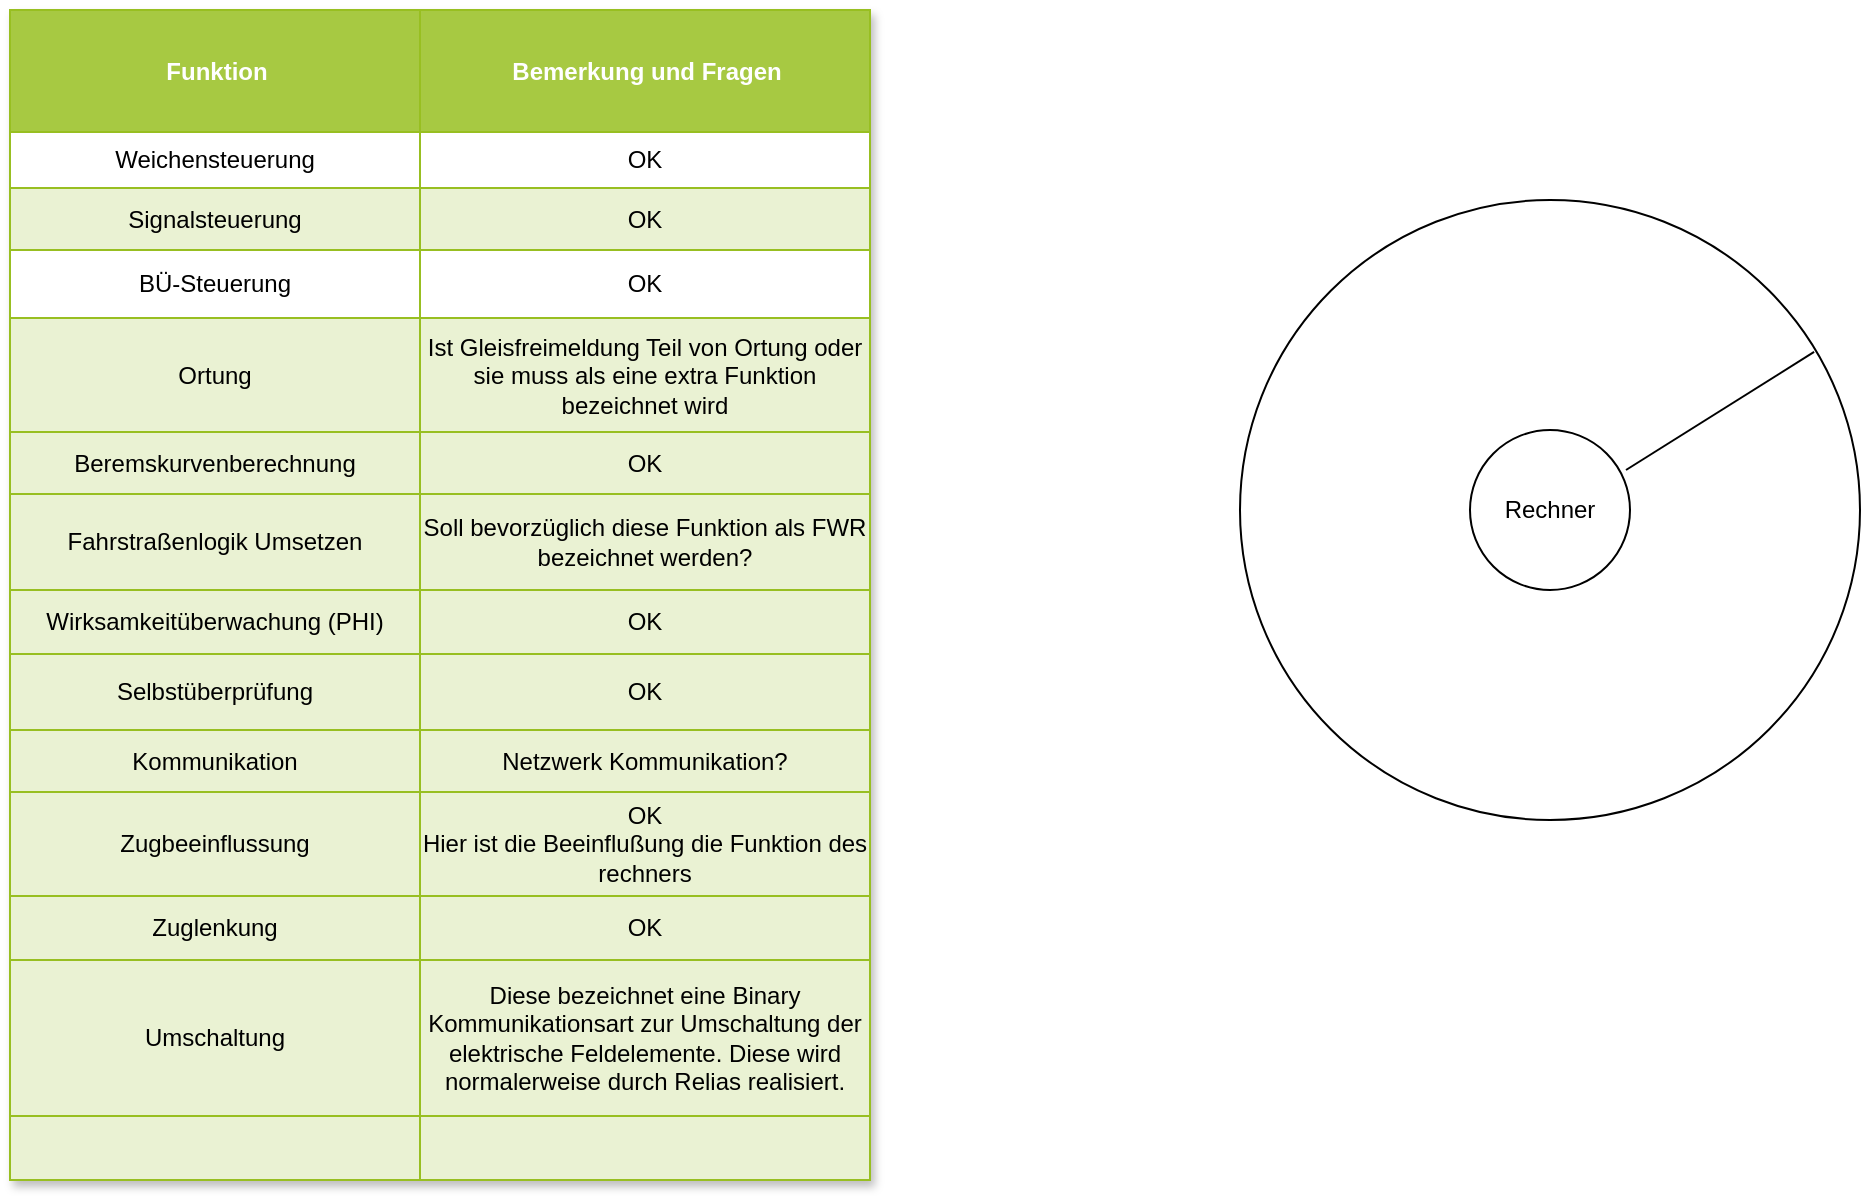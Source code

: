 <mxfile version="26.0.9">
  <diagram name="Seite-1" id="Cqu2_DT2XyQu_GxQIDPh">
    <mxGraphModel dx="2261" dy="678" grid="1" gridSize="10" guides="1" tooltips="1" connect="1" arrows="1" fold="1" page="1" pageScale="1" pageWidth="827" pageHeight="1169" math="0" shadow="0">
      <root>
        <mxCell id="0" />
        <mxCell id="1" parent="0" />
        <mxCell id="Ydsqb-Qnb-260qO9QYU7-2" value="" style="ellipse;whiteSpace=wrap;html=1;aspect=fixed;" parent="1" vertex="1">
          <mxGeometry x="405" y="165" width="310" height="310" as="geometry" />
        </mxCell>
        <mxCell id="Ydsqb-Qnb-260qO9QYU7-1" value="Rechner" style="ellipse;whiteSpace=wrap;html=1;aspect=fixed;shadow=0;" parent="1" vertex="1">
          <mxGeometry x="520" y="280" width="80" height="80" as="geometry" />
        </mxCell>
        <mxCell id="Ydsqb-Qnb-260qO9QYU7-3" value="" style="endArrow=none;html=1;rounded=0;exitX=0.975;exitY=0.25;exitDx=0;exitDy=0;exitPerimeter=0;entryX=0.926;entryY=0.245;entryDx=0;entryDy=0;entryPerimeter=0;" parent="1" source="Ydsqb-Qnb-260qO9QYU7-1" target="Ydsqb-Qnb-260qO9QYU7-2" edge="1">
          <mxGeometry width="50" height="50" relative="1" as="geometry">
            <mxPoint x="410" y="320" as="sourcePoint" />
            <mxPoint x="460" y="270" as="targetPoint" />
          </mxGeometry>
        </mxCell>
        <mxCell id="Ydsqb-Qnb-260qO9QYU7-4" value="Assets" style="childLayout=tableLayout;recursiveResize=0;strokeColor=#98bf21;fillColor=#A7C942;shadow=1;" parent="1" vertex="1">
          <mxGeometry x="-210" y="70" width="430" height="585" as="geometry" />
        </mxCell>
        <mxCell id="Ydsqb-Qnb-260qO9QYU7-5" style="shape=tableRow;horizontal=0;startSize=0;swimlaneHead=0;swimlaneBody=0;top=0;left=0;bottom=0;right=0;dropTarget=0;collapsible=0;recursiveResize=0;expand=0;fontStyle=0;strokeColor=inherit;fillColor=#ffffff;" parent="Ydsqb-Qnb-260qO9QYU7-4" vertex="1">
          <mxGeometry width="430" height="61" as="geometry" />
        </mxCell>
        <mxCell id="Ydsqb-Qnb-260qO9QYU7-6" value="Funktion" style="connectable=0;recursiveResize=0;strokeColor=inherit;fillColor=#A7C942;align=center;fontStyle=1;fontColor=#FFFFFF;html=1;" parent="Ydsqb-Qnb-260qO9QYU7-5" vertex="1">
          <mxGeometry width="205" height="61" as="geometry">
            <mxRectangle width="205" height="61" as="alternateBounds" />
          </mxGeometry>
        </mxCell>
        <mxCell id="Ydsqb-Qnb-260qO9QYU7-7" value="Bemerkung und Fragen" style="connectable=0;recursiveResize=0;strokeColor=inherit;fillColor=#A7C942;align=center;fontStyle=1;fontColor=#FFFFFF;html=1;" parent="Ydsqb-Qnb-260qO9QYU7-5" vertex="1">
          <mxGeometry x="205" width="225" height="61" as="geometry">
            <mxRectangle width="225" height="61" as="alternateBounds" />
          </mxGeometry>
        </mxCell>
        <mxCell id="Ydsqb-Qnb-260qO9QYU7-9" value="" style="shape=tableRow;horizontal=0;startSize=0;swimlaneHead=0;swimlaneBody=0;top=0;left=0;bottom=0;right=0;dropTarget=0;collapsible=0;recursiveResize=0;expand=0;fontStyle=0;strokeColor=inherit;fillColor=#ffffff;" parent="Ydsqb-Qnb-260qO9QYU7-4" vertex="1">
          <mxGeometry y="61" width="430" height="28" as="geometry" />
        </mxCell>
        <mxCell id="Ydsqb-Qnb-260qO9QYU7-10" value="Weichensteuerung" style="connectable=0;recursiveResize=0;strokeColor=inherit;fillColor=inherit;align=center;whiteSpace=wrap;html=1;" parent="Ydsqb-Qnb-260qO9QYU7-9" vertex="1">
          <mxGeometry width="205" height="28" as="geometry">
            <mxRectangle width="205" height="28" as="alternateBounds" />
          </mxGeometry>
        </mxCell>
        <mxCell id="Ydsqb-Qnb-260qO9QYU7-11" value="OK" style="connectable=0;recursiveResize=0;strokeColor=inherit;fillColor=inherit;align=center;whiteSpace=wrap;html=1;" parent="Ydsqb-Qnb-260qO9QYU7-9" vertex="1">
          <mxGeometry x="205" width="225" height="28" as="geometry">
            <mxRectangle width="225" height="28" as="alternateBounds" />
          </mxGeometry>
        </mxCell>
        <mxCell id="Ydsqb-Qnb-260qO9QYU7-13" value="" style="shape=tableRow;horizontal=0;startSize=0;swimlaneHead=0;swimlaneBody=0;top=0;left=0;bottom=0;right=0;dropTarget=0;collapsible=0;recursiveResize=0;expand=0;fontStyle=1;strokeColor=inherit;fillColor=#EAF2D3;" parent="Ydsqb-Qnb-260qO9QYU7-4" vertex="1">
          <mxGeometry y="89" width="430" height="31" as="geometry" />
        </mxCell>
        <mxCell id="Ydsqb-Qnb-260qO9QYU7-14" value="Signalsteuerung" style="connectable=0;recursiveResize=0;strokeColor=inherit;fillColor=inherit;whiteSpace=wrap;html=1;" parent="Ydsqb-Qnb-260qO9QYU7-13" vertex="1">
          <mxGeometry width="205" height="31" as="geometry">
            <mxRectangle width="205" height="31" as="alternateBounds" />
          </mxGeometry>
        </mxCell>
        <mxCell id="Ydsqb-Qnb-260qO9QYU7-15" value="OK" style="connectable=0;recursiveResize=0;strokeColor=inherit;fillColor=inherit;whiteSpace=wrap;html=1;" parent="Ydsqb-Qnb-260qO9QYU7-13" vertex="1">
          <mxGeometry x="205" width="225" height="31" as="geometry">
            <mxRectangle width="225" height="31" as="alternateBounds" />
          </mxGeometry>
        </mxCell>
        <mxCell id="Ydsqb-Qnb-260qO9QYU7-17" value="" style="shape=tableRow;horizontal=0;startSize=0;swimlaneHead=0;swimlaneBody=0;top=0;left=0;bottom=0;right=0;dropTarget=0;collapsible=0;recursiveResize=0;expand=0;fontStyle=0;strokeColor=inherit;fillColor=#ffffff;" parent="Ydsqb-Qnb-260qO9QYU7-4" vertex="1">
          <mxGeometry y="120" width="430" height="34" as="geometry" />
        </mxCell>
        <mxCell id="Ydsqb-Qnb-260qO9QYU7-18" value="BÜ-Steuerung" style="connectable=0;recursiveResize=0;strokeColor=inherit;fillColor=inherit;fontStyle=0;align=center;whiteSpace=wrap;html=1;" parent="Ydsqb-Qnb-260qO9QYU7-17" vertex="1">
          <mxGeometry width="205" height="34" as="geometry">
            <mxRectangle width="205" height="34" as="alternateBounds" />
          </mxGeometry>
        </mxCell>
        <mxCell id="Ydsqb-Qnb-260qO9QYU7-19" value="OK" style="connectable=0;recursiveResize=0;strokeColor=inherit;fillColor=inherit;fontStyle=0;align=center;whiteSpace=wrap;html=1;" parent="Ydsqb-Qnb-260qO9QYU7-17" vertex="1">
          <mxGeometry x="205" width="225" height="34" as="geometry">
            <mxRectangle width="225" height="34" as="alternateBounds" />
          </mxGeometry>
        </mxCell>
        <mxCell id="Ydsqb-Qnb-260qO9QYU7-21" value="" style="shape=tableRow;horizontal=0;startSize=0;swimlaneHead=0;swimlaneBody=0;top=0;left=0;bottom=0;right=0;dropTarget=0;collapsible=0;recursiveResize=0;expand=0;fontStyle=1;strokeColor=inherit;fillColor=#EAF2D3;" parent="Ydsqb-Qnb-260qO9QYU7-4" vertex="1">
          <mxGeometry y="154" width="430" height="57" as="geometry" />
        </mxCell>
        <mxCell id="Ydsqb-Qnb-260qO9QYU7-22" value="Ortung" style="connectable=0;recursiveResize=0;strokeColor=inherit;fillColor=inherit;whiteSpace=wrap;html=1;" parent="Ydsqb-Qnb-260qO9QYU7-21" vertex="1">
          <mxGeometry width="205" height="57" as="geometry">
            <mxRectangle width="205" height="57" as="alternateBounds" />
          </mxGeometry>
        </mxCell>
        <mxCell id="Ydsqb-Qnb-260qO9QYU7-23" value="Ist Gleisfreimeldung Teil von Ortung oder sie muss als eine extra Funktion bezeichnet wird" style="connectable=0;recursiveResize=0;strokeColor=inherit;fillColor=inherit;whiteSpace=wrap;html=1;" parent="Ydsqb-Qnb-260qO9QYU7-21" vertex="1">
          <mxGeometry x="205" width="225" height="57" as="geometry">
            <mxRectangle width="225" height="57" as="alternateBounds" />
          </mxGeometry>
        </mxCell>
        <mxCell id="Ydsqb-Qnb-260qO9QYU7-49" style="shape=tableRow;horizontal=0;startSize=0;swimlaneHead=0;swimlaneBody=0;top=0;left=0;bottom=0;right=0;dropTarget=0;collapsible=0;recursiveResize=0;expand=0;fontStyle=1;strokeColor=inherit;fillColor=#EAF2D3;" parent="Ydsqb-Qnb-260qO9QYU7-4" vertex="1">
          <mxGeometry y="211" width="430" height="31" as="geometry" />
        </mxCell>
        <mxCell id="Ydsqb-Qnb-260qO9QYU7-50" value="Beremskurvenberechnung" style="connectable=0;recursiveResize=0;strokeColor=inherit;fillColor=inherit;whiteSpace=wrap;html=1;" parent="Ydsqb-Qnb-260qO9QYU7-49" vertex="1">
          <mxGeometry width="205" height="31" as="geometry">
            <mxRectangle width="205" height="31" as="alternateBounds" />
          </mxGeometry>
        </mxCell>
        <mxCell id="Ydsqb-Qnb-260qO9QYU7-51" value="OK" style="connectable=0;recursiveResize=0;strokeColor=inherit;fillColor=inherit;whiteSpace=wrap;html=1;" parent="Ydsqb-Qnb-260qO9QYU7-49" vertex="1">
          <mxGeometry x="205" width="225" height="31" as="geometry">
            <mxRectangle width="225" height="31" as="alternateBounds" />
          </mxGeometry>
        </mxCell>
        <mxCell id="Ydsqb-Qnb-260qO9QYU7-46" style="shape=tableRow;horizontal=0;startSize=0;swimlaneHead=0;swimlaneBody=0;top=0;left=0;bottom=0;right=0;dropTarget=0;collapsible=0;recursiveResize=0;expand=0;fontStyle=1;strokeColor=inherit;fillColor=#EAF2D3;" parent="Ydsqb-Qnb-260qO9QYU7-4" vertex="1">
          <mxGeometry y="242" width="430" height="48" as="geometry" />
        </mxCell>
        <mxCell id="Ydsqb-Qnb-260qO9QYU7-47" value="Fahrstraßenlogik Umsetzen" style="connectable=0;recursiveResize=0;strokeColor=inherit;fillColor=inherit;whiteSpace=wrap;html=1;" parent="Ydsqb-Qnb-260qO9QYU7-46" vertex="1">
          <mxGeometry width="205" height="48" as="geometry">
            <mxRectangle width="205" height="48" as="alternateBounds" />
          </mxGeometry>
        </mxCell>
        <mxCell id="Ydsqb-Qnb-260qO9QYU7-48" value="Soll bevorzüglich diese Funktion als FWR bezeichnet werden?" style="connectable=0;recursiveResize=0;strokeColor=inherit;fillColor=inherit;whiteSpace=wrap;html=1;" parent="Ydsqb-Qnb-260qO9QYU7-46" vertex="1">
          <mxGeometry x="205" width="225" height="48" as="geometry">
            <mxRectangle width="225" height="48" as="alternateBounds" />
          </mxGeometry>
        </mxCell>
        <mxCell id="Ydsqb-Qnb-260qO9QYU7-43" style="shape=tableRow;horizontal=0;startSize=0;swimlaneHead=0;swimlaneBody=0;top=0;left=0;bottom=0;right=0;dropTarget=0;collapsible=0;recursiveResize=0;expand=0;fontStyle=1;strokeColor=inherit;fillColor=#EAF2D3;" parent="Ydsqb-Qnb-260qO9QYU7-4" vertex="1">
          <mxGeometry y="290" width="430" height="32" as="geometry" />
        </mxCell>
        <mxCell id="Ydsqb-Qnb-260qO9QYU7-44" value="Wirksamkeitüberwachung (PHI)" style="connectable=0;recursiveResize=0;strokeColor=inherit;fillColor=inherit;whiteSpace=wrap;html=1;" parent="Ydsqb-Qnb-260qO9QYU7-43" vertex="1">
          <mxGeometry width="205" height="32" as="geometry">
            <mxRectangle width="205" height="32" as="alternateBounds" />
          </mxGeometry>
        </mxCell>
        <mxCell id="Ydsqb-Qnb-260qO9QYU7-45" value="OK" style="connectable=0;recursiveResize=0;strokeColor=inherit;fillColor=inherit;whiteSpace=wrap;html=1;" parent="Ydsqb-Qnb-260qO9QYU7-43" vertex="1">
          <mxGeometry x="205" width="225" height="32" as="geometry">
            <mxRectangle width="225" height="32" as="alternateBounds" />
          </mxGeometry>
        </mxCell>
        <mxCell id="Ydsqb-Qnb-260qO9QYU7-40" style="shape=tableRow;horizontal=0;startSize=0;swimlaneHead=0;swimlaneBody=0;top=0;left=0;bottom=0;right=0;dropTarget=0;collapsible=0;recursiveResize=0;expand=0;fontStyle=1;strokeColor=inherit;fillColor=#EAF2D3;" parent="Ydsqb-Qnb-260qO9QYU7-4" vertex="1">
          <mxGeometry y="322" width="430" height="38" as="geometry" />
        </mxCell>
        <mxCell id="Ydsqb-Qnb-260qO9QYU7-41" value="Selbstüberprüfung" style="connectable=0;recursiveResize=0;strokeColor=inherit;fillColor=inherit;whiteSpace=wrap;html=1;" parent="Ydsqb-Qnb-260qO9QYU7-40" vertex="1">
          <mxGeometry width="205" height="38" as="geometry">
            <mxRectangle width="205" height="38" as="alternateBounds" />
          </mxGeometry>
        </mxCell>
        <mxCell id="Ydsqb-Qnb-260qO9QYU7-42" value="OK" style="connectable=0;recursiveResize=0;strokeColor=inherit;fillColor=inherit;whiteSpace=wrap;html=1;" parent="Ydsqb-Qnb-260qO9QYU7-40" vertex="1">
          <mxGeometry x="205" width="225" height="38" as="geometry">
            <mxRectangle width="225" height="38" as="alternateBounds" />
          </mxGeometry>
        </mxCell>
        <mxCell id="Ydsqb-Qnb-260qO9QYU7-37" style="shape=tableRow;horizontal=0;startSize=0;swimlaneHead=0;swimlaneBody=0;top=0;left=0;bottom=0;right=0;dropTarget=0;collapsible=0;recursiveResize=0;expand=0;fontStyle=1;strokeColor=inherit;fillColor=#EAF2D3;" parent="Ydsqb-Qnb-260qO9QYU7-4" vertex="1">
          <mxGeometry y="360" width="430" height="31" as="geometry" />
        </mxCell>
        <mxCell id="Ydsqb-Qnb-260qO9QYU7-38" value="Kommunikation " style="connectable=0;recursiveResize=0;strokeColor=inherit;fillColor=inherit;whiteSpace=wrap;html=1;" parent="Ydsqb-Qnb-260qO9QYU7-37" vertex="1">
          <mxGeometry width="205" height="31" as="geometry">
            <mxRectangle width="205" height="31" as="alternateBounds" />
          </mxGeometry>
        </mxCell>
        <mxCell id="Ydsqb-Qnb-260qO9QYU7-39" value="Netzwerk Kommunikation?" style="connectable=0;recursiveResize=0;strokeColor=inherit;fillColor=inherit;whiteSpace=wrap;html=1;" parent="Ydsqb-Qnb-260qO9QYU7-37" vertex="1">
          <mxGeometry x="205" width="225" height="31" as="geometry">
            <mxRectangle width="225" height="31" as="alternateBounds" />
          </mxGeometry>
        </mxCell>
        <mxCell id="Ydsqb-Qnb-260qO9QYU7-34" style="shape=tableRow;horizontal=0;startSize=0;swimlaneHead=0;swimlaneBody=0;top=0;left=0;bottom=0;right=0;dropTarget=0;collapsible=0;recursiveResize=0;expand=0;fontStyle=1;strokeColor=inherit;fillColor=#EAF2D3;" parent="Ydsqb-Qnb-260qO9QYU7-4" vertex="1">
          <mxGeometry y="391" width="430" height="52" as="geometry" />
        </mxCell>
        <mxCell id="Ydsqb-Qnb-260qO9QYU7-35" value="Zugbeeinflussung" style="connectable=0;recursiveResize=0;strokeColor=inherit;fillColor=inherit;whiteSpace=wrap;html=1;" parent="Ydsqb-Qnb-260qO9QYU7-34" vertex="1">
          <mxGeometry width="205" height="52" as="geometry">
            <mxRectangle width="205" height="52" as="alternateBounds" />
          </mxGeometry>
        </mxCell>
        <mxCell id="Ydsqb-Qnb-260qO9QYU7-36" value="OK&lt;br&gt;Hier ist die Beeinflußung die Funktion des rechners" style="connectable=0;recursiveResize=0;strokeColor=inherit;fillColor=inherit;whiteSpace=wrap;html=1;" parent="Ydsqb-Qnb-260qO9QYU7-34" vertex="1">
          <mxGeometry x="205" width="225" height="52" as="geometry">
            <mxRectangle width="225" height="52" as="alternateBounds" />
          </mxGeometry>
        </mxCell>
        <mxCell id="Ydsqb-Qnb-260qO9QYU7-31" style="shape=tableRow;horizontal=0;startSize=0;swimlaneHead=0;swimlaneBody=0;top=0;left=0;bottom=0;right=0;dropTarget=0;collapsible=0;recursiveResize=0;expand=0;fontStyle=1;strokeColor=inherit;fillColor=#EAF2D3;" parent="Ydsqb-Qnb-260qO9QYU7-4" vertex="1">
          <mxGeometry y="443" width="430" height="32" as="geometry" />
        </mxCell>
        <mxCell id="Ydsqb-Qnb-260qO9QYU7-32" value="Zuglenkung " style="connectable=0;recursiveResize=0;strokeColor=inherit;fillColor=inherit;whiteSpace=wrap;html=1;" parent="Ydsqb-Qnb-260qO9QYU7-31" vertex="1">
          <mxGeometry width="205" height="32" as="geometry">
            <mxRectangle width="205" height="32" as="alternateBounds" />
          </mxGeometry>
        </mxCell>
        <mxCell id="Ydsqb-Qnb-260qO9QYU7-33" value="OK" style="connectable=0;recursiveResize=0;strokeColor=inherit;fillColor=inherit;whiteSpace=wrap;html=1;" parent="Ydsqb-Qnb-260qO9QYU7-31" vertex="1">
          <mxGeometry x="205" width="225" height="32" as="geometry">
            <mxRectangle width="225" height="32" as="alternateBounds" />
          </mxGeometry>
        </mxCell>
        <mxCell id="Ydsqb-Qnb-260qO9QYU7-28" style="shape=tableRow;horizontal=0;startSize=0;swimlaneHead=0;swimlaneBody=0;top=0;left=0;bottom=0;right=0;dropTarget=0;collapsible=0;recursiveResize=0;expand=0;fontStyle=1;strokeColor=inherit;fillColor=#EAF2D3;" parent="Ydsqb-Qnb-260qO9QYU7-4" vertex="1">
          <mxGeometry y="475" width="430" height="78" as="geometry" />
        </mxCell>
        <mxCell id="Ydsqb-Qnb-260qO9QYU7-29" value="Umschaltung" style="connectable=0;recursiveResize=0;strokeColor=inherit;fillColor=inherit;whiteSpace=wrap;html=1;" parent="Ydsqb-Qnb-260qO9QYU7-28" vertex="1">
          <mxGeometry width="205" height="78" as="geometry">
            <mxRectangle width="205" height="78" as="alternateBounds" />
          </mxGeometry>
        </mxCell>
        <mxCell id="Ydsqb-Qnb-260qO9QYU7-30" value="Diese bezeichnet eine Binary Kommunikationsart zur Umschaltung der elektrische Feldelemente. Diese wird normalerweise durch Relias realisiert. " style="connectable=0;recursiveResize=0;strokeColor=inherit;fillColor=inherit;whiteSpace=wrap;html=1;" parent="Ydsqb-Qnb-260qO9QYU7-28" vertex="1">
          <mxGeometry x="205" width="225" height="78" as="geometry">
            <mxRectangle width="225" height="78" as="alternateBounds" />
          </mxGeometry>
        </mxCell>
        <mxCell id="Ydsqb-Qnb-260qO9QYU7-25" style="shape=tableRow;horizontal=0;startSize=0;swimlaneHead=0;swimlaneBody=0;top=0;left=0;bottom=0;right=0;dropTarget=0;collapsible=0;recursiveResize=0;expand=0;fontStyle=1;strokeColor=inherit;fillColor=#EAF2D3;" parent="Ydsqb-Qnb-260qO9QYU7-4" vertex="1">
          <mxGeometry y="553" width="430" height="32" as="geometry" />
        </mxCell>
        <mxCell id="Ydsqb-Qnb-260qO9QYU7-26" style="connectable=0;recursiveResize=0;strokeColor=inherit;fillColor=inherit;whiteSpace=wrap;html=1;" parent="Ydsqb-Qnb-260qO9QYU7-25" vertex="1">
          <mxGeometry width="205" height="32" as="geometry">
            <mxRectangle width="205" height="32" as="alternateBounds" />
          </mxGeometry>
        </mxCell>
        <mxCell id="Ydsqb-Qnb-260qO9QYU7-27" style="connectable=0;recursiveResize=0;strokeColor=inherit;fillColor=inherit;whiteSpace=wrap;html=1;" parent="Ydsqb-Qnb-260qO9QYU7-25" vertex="1">
          <mxGeometry x="205" width="225" height="32" as="geometry">
            <mxRectangle width="225" height="32" as="alternateBounds" />
          </mxGeometry>
        </mxCell>
      </root>
    </mxGraphModel>
  </diagram>
</mxfile>
